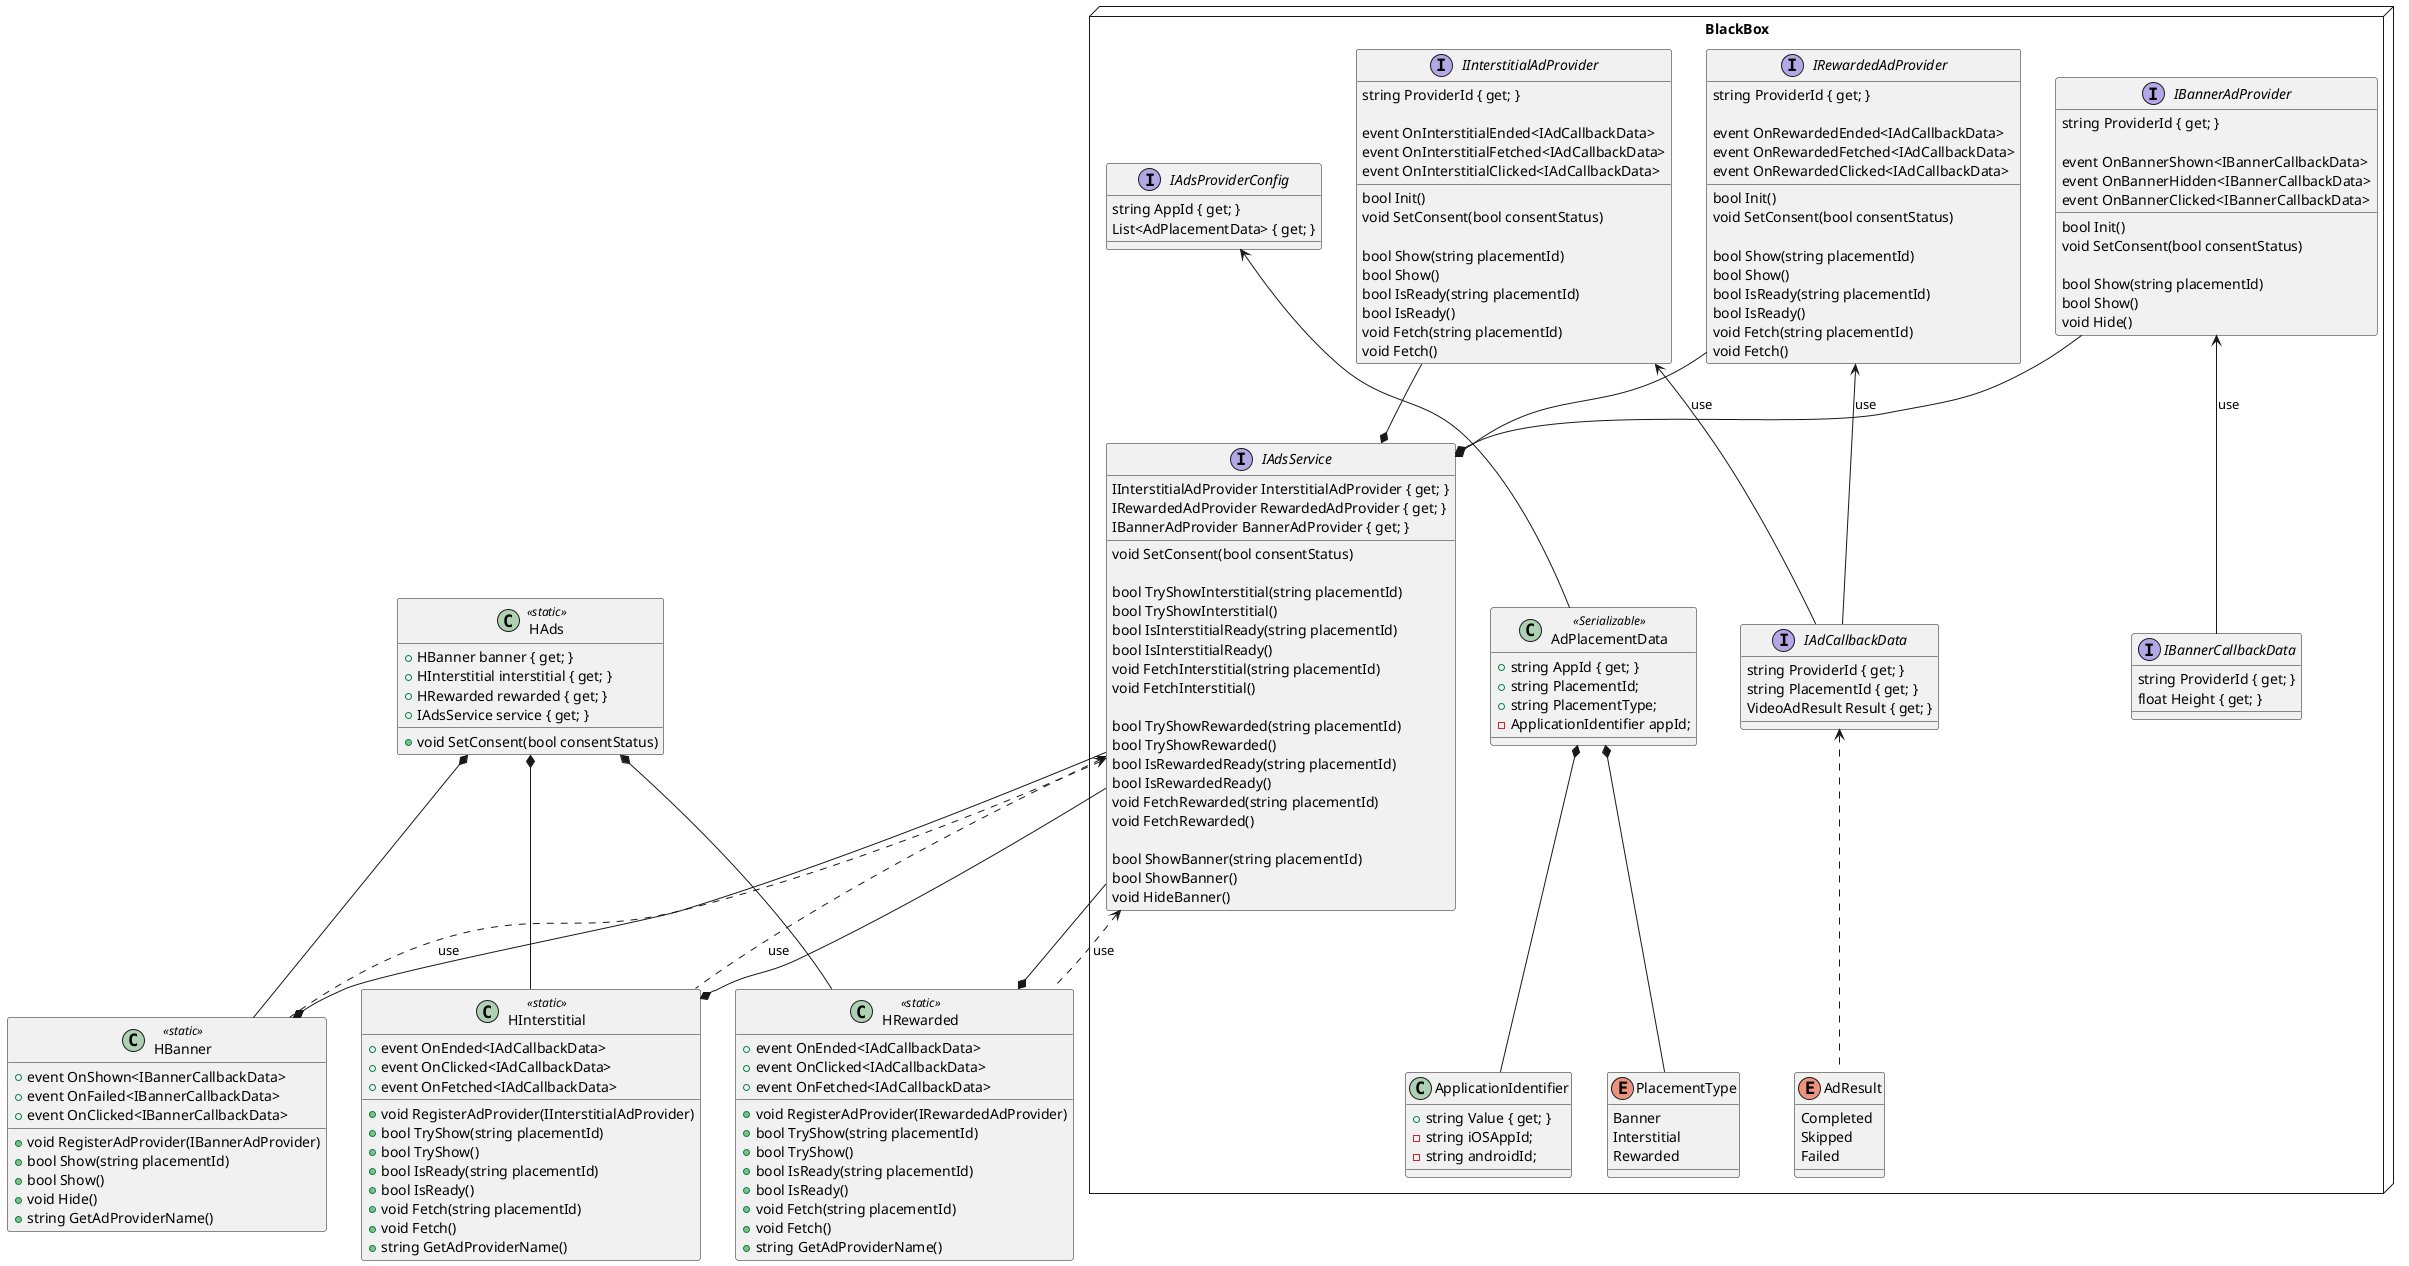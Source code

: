 @startuml

class HAds << static >>
{
    + HBanner banner { get; }
    + HInterstitial interstitial { get; }
    + HRewarded rewarded { get; }
    + IAdsService service { get; }

    + void SetConsent(bool consentStatus)
}

class HBanner << static >>
{
    + event OnShown<IBannerCallbackData>
    + event OnFailed<IBannerCallbackData>
    + event OnClicked<IBannerCallbackData>
    
    + void RegisterAdProvider(IBannerAdProvider)
    + bool Show(string placementId)
    + bool Show()
    + void Hide()
    + string GetAdProviderName()
}

class HInterstitial << static >>
{
    + event OnEnded<IAdCallbackData>
    + event OnClicked<IAdCallbackData>
    + event OnFetched<IAdCallbackData>
    
    + void RegisterAdProvider(IInterstitialAdProvider)
    + bool TryShow(string placementId)
    + bool TryShow()
    + bool IsReady(string placementId)
    + bool IsReady()
    + void Fetch(string placementId)
    + void Fetch()
    + string GetAdProviderName()
}

class HRewarded << static >>
{
    + event OnEnded<IAdCallbackData>
    + event OnClicked<IAdCallbackData>
    + event OnFetched<IAdCallbackData>
    
    + void RegisterAdProvider(IRewardedAdProvider)
    + bool TryShow(string placementId)
    + bool TryShow()
    + bool IsReady(string placementId)
    + bool IsReady()
    + void Fetch(string placementId)
    + void Fetch()
    + string GetAdProviderName()
}

node "BlackBox" {
    interface IAdsProviderConfig
    {
        string AppId { get; }
        List<AdPlacementData> { get; }
    }
    
    interface IAdsService
    {
        IInterstitialAdProvider InterstitialAdProvider { get; }
        IRewardedAdProvider RewardedAdProvider { get; }
        IBannerAdProvider BannerAdProvider { get; }
    
        void SetConsent(bool consentStatus)
        
        bool TryShowInterstitial(string placementId)
        bool TryShowInterstitial()
        bool IsInterstitialReady(string placementId)
        bool IsInterstitialReady()
        void FetchInterstitial(string placementId)
        void FetchInterstitial()
        
        bool TryShowRewarded(string placementId)
        bool TryShowRewarded()
        bool IsRewardedReady(string placementId)
        bool IsRewardedReady()
        void FetchRewarded(string placementId)
        void FetchRewarded()
        
        bool ShowBanner(string placementId)
        bool ShowBanner()
        void HideBanner()
    }
    
    interface IInterstitialAdProvider
    {
        string ProviderId { get; }
        
        event OnInterstitialEnded<IAdCallbackData>
        event OnInterstitialFetched<IAdCallbackData>
        event OnInterstitialClicked<IAdCallbackData>
        
        bool Init()
        void SetConsent(bool consentStatus)
        
        bool Show(string placementId)
        bool Show()
        bool IsReady(string placementId)
        bool IsReady()
        void Fetch(string placementId)
        void Fetch()
    }
    
    interface IRewardedAdProvider
    {
        string ProviderId { get; }
    
        event OnRewardedEnded<IAdCallbackData>
        event OnRewardedFetched<IAdCallbackData>
        event OnRewardedClicked<IAdCallbackData>
    
        bool Init()
        void SetConsent(bool consentStatus)
    
        bool Show(string placementId)
        bool Show()
        bool IsReady(string placementId)
        bool IsReady()
        void Fetch(string placementId)
        void Fetch()
    }
    
    interface IBannerAdProvider
    {
        string ProviderId { get; }
    
        event OnBannerShown<IBannerCallbackData>
        event OnBannerHidden<IBannerCallbackData>
        event OnBannerClicked<IBannerCallbackData>
    
        bool Init()
        void SetConsent(bool consentStatus)
        
        bool Show(string placementId)
        bool Show()
        void Hide()
    }
    
    enum AdResult
    {
        Completed
        Skipped
        Failed
    }
    
    enum PlacementType
    {
        Banner
        Interstitial
        Rewarded
    }
    
    class AdPlacementData << Serializable >>
    {
        + string AppId { get; }
        + string PlacementId;
        + string PlacementType;
        - ApplicationIdentifier appId;
    }
    
    class ApplicationIdentifier
    {
        + string Value { get; }
        - string iOSAppId;
        - string androidId;
    }
    
    interface IBannerCallbackData
    {
        string ProviderId { get; }
        float Height { get; }
    }
    
    interface IAdCallbackData
    {
        string ProviderId { get; }
        string PlacementId { get; }
        VideoAdResult Result { get; }
    }
}

HAds *-- HBanner
HAds *-- HInterstitial
HAds *-- HRewarded

HBanner *-- IAdsService
HInterstitial *-- IAdsService
HRewarded *-- IAdsService

IAdCallbackData -up-> IInterstitialAdProvider : use
IAdCallbackData -up-> IRewardedAdProvider : use
IBannerCallbackData -up-> IBannerAdProvider : use

IAdsService <.. HRewarded : use
IAdsService <.. HInterstitial : use
IAdsService <.. HBanner : use

IAdCallbackData <.. AdResult

IInterstitialAdProvider -down-* IAdsService
IRewardedAdProvider -down-* IAdsService
IBannerAdProvider -down-* IAdsService

IAdsProviderConfig <-- AdPlacementData
AdPlacementData *-- PlacementType
AdPlacementData *-- ApplicationIdentifier

@enduml
